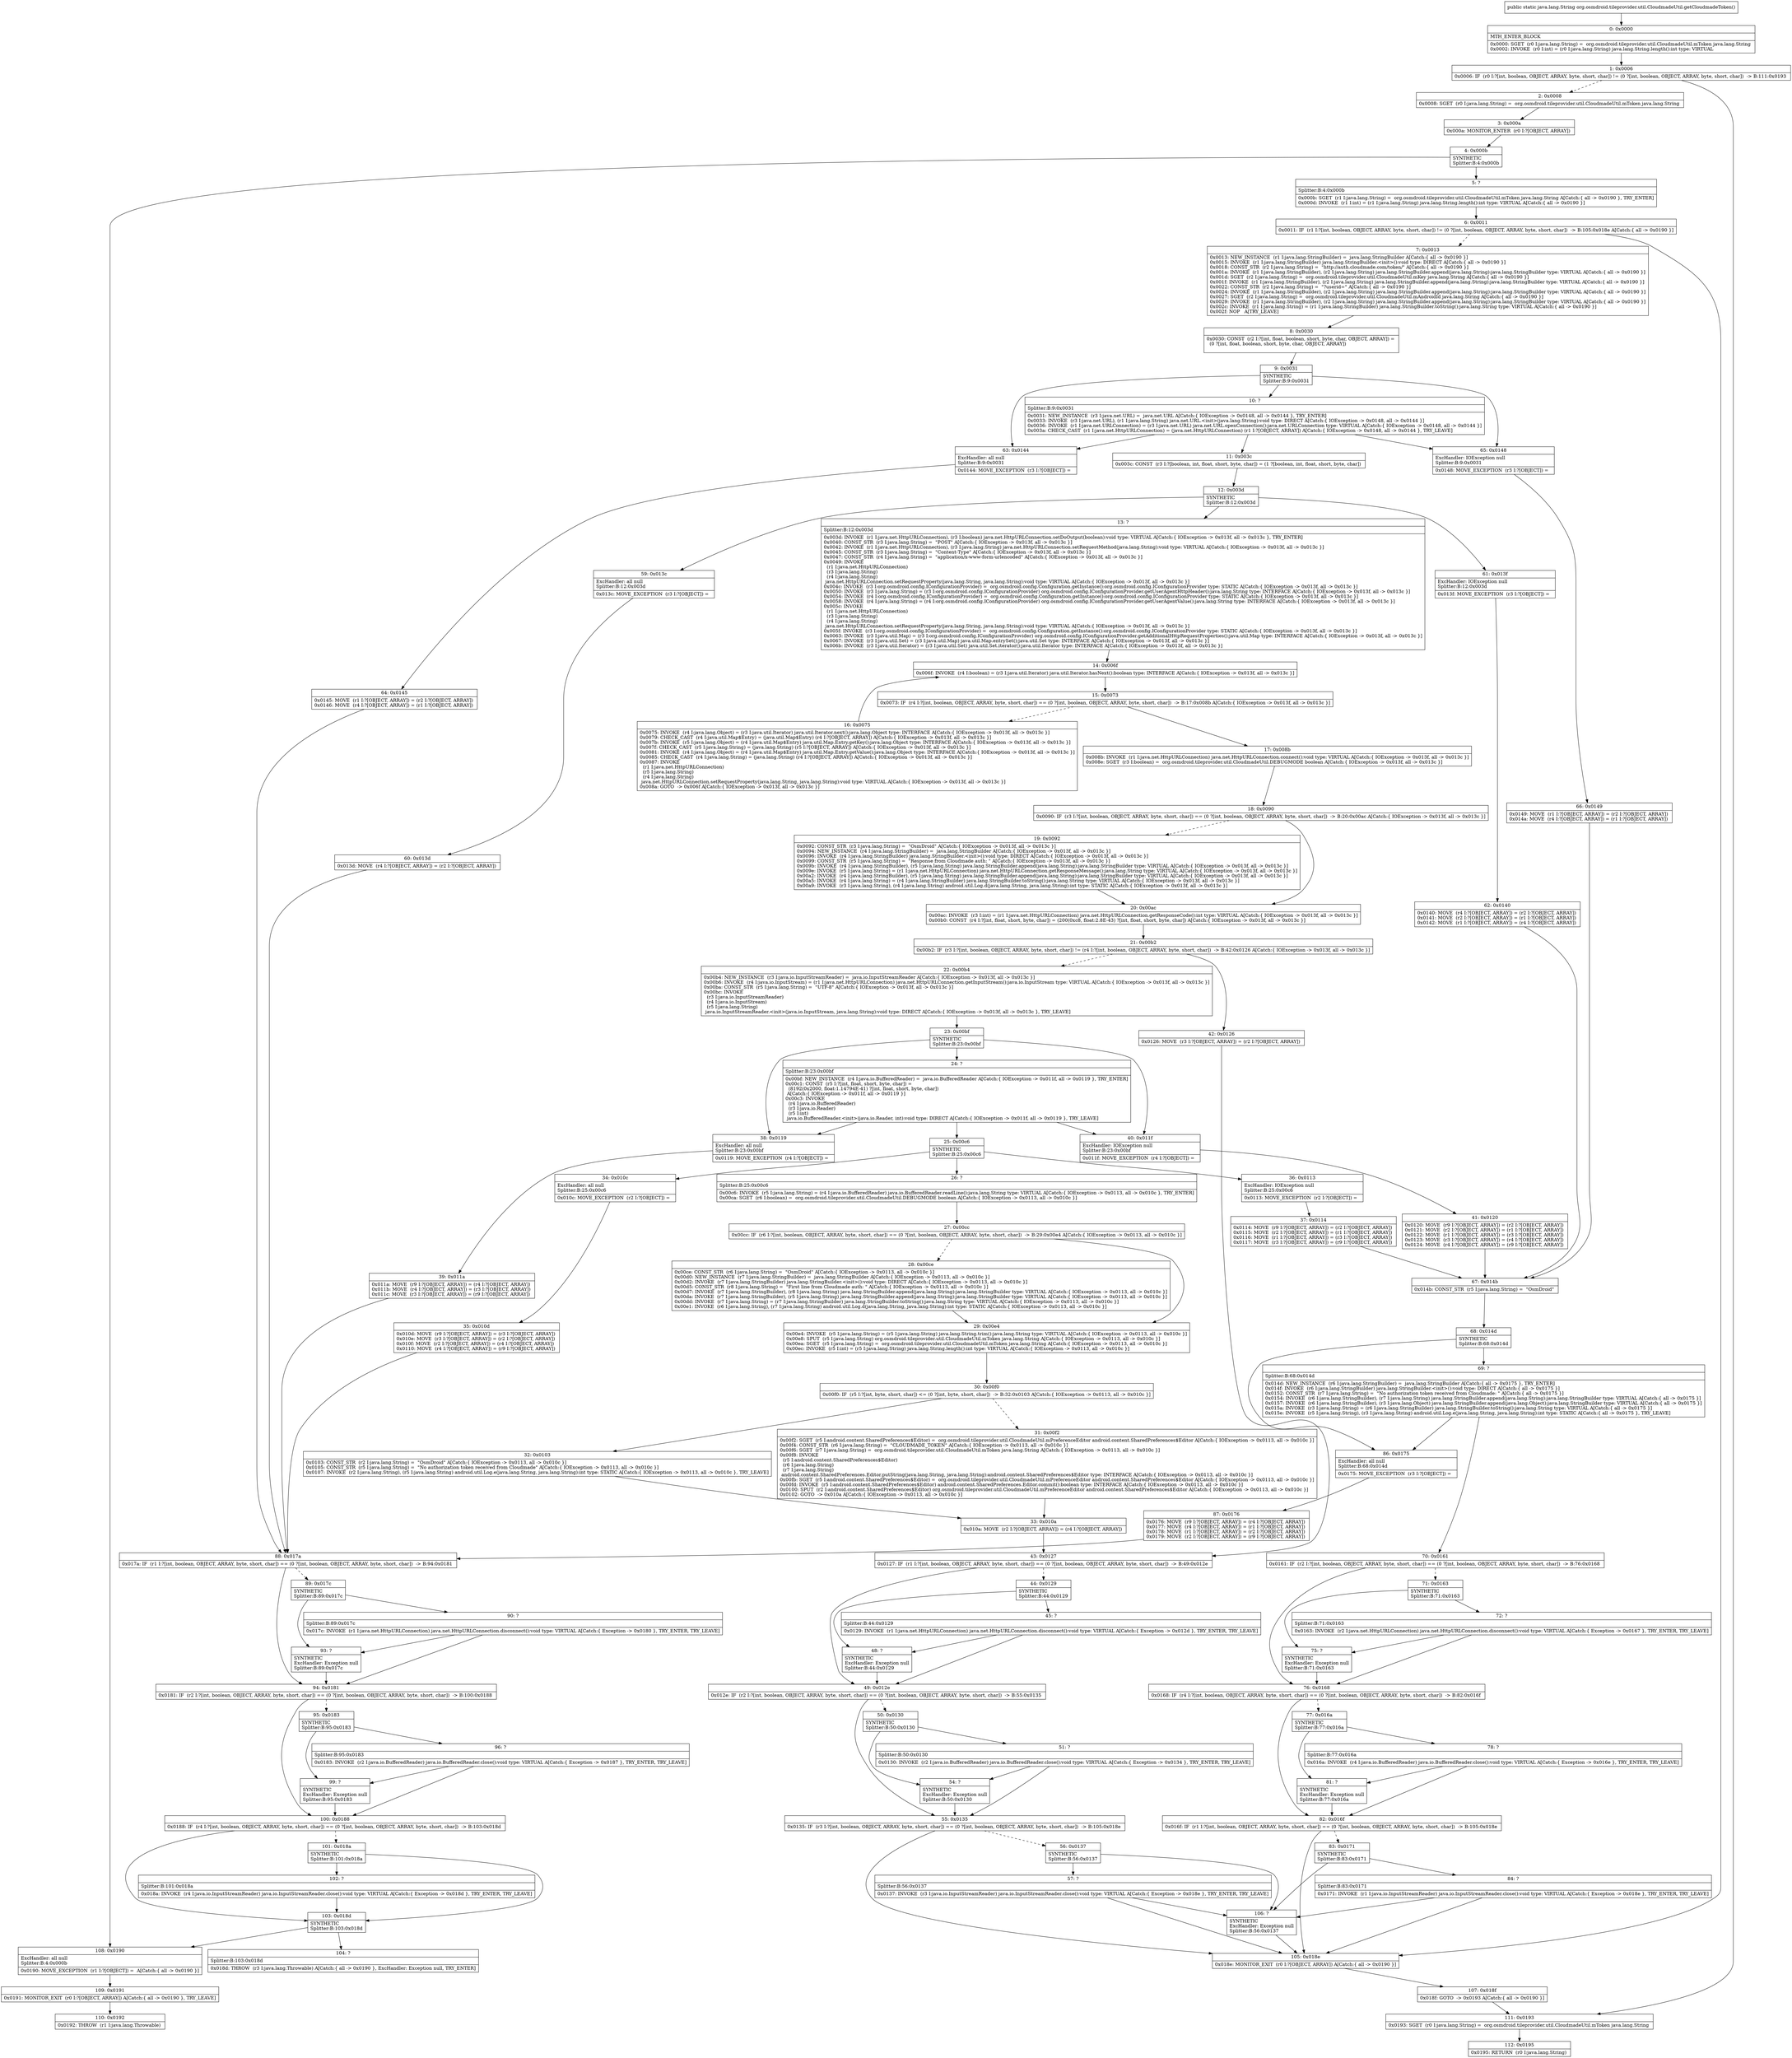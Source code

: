 digraph "CFG fororg.osmdroid.tileprovider.util.CloudmadeUtil.getCloudmadeToken()Ljava\/lang\/String;" {
Node_0 [shape=record,label="{0\:\ 0x0000|MTH_ENTER_BLOCK\l|0x0000: SGET  (r0 I:java.lang.String) =  org.osmdroid.tileprovider.util.CloudmadeUtil.mToken java.lang.String \l0x0002: INVOKE  (r0 I:int) = (r0 I:java.lang.String) java.lang.String.length():int type: VIRTUAL \l}"];
Node_1 [shape=record,label="{1\:\ 0x0006|0x0006: IF  (r0 I:?[int, boolean, OBJECT, ARRAY, byte, short, char]) != (0 ?[int, boolean, OBJECT, ARRAY, byte, short, char])  \-\> B:111:0x0193 \l}"];
Node_2 [shape=record,label="{2\:\ 0x0008|0x0008: SGET  (r0 I:java.lang.String) =  org.osmdroid.tileprovider.util.CloudmadeUtil.mToken java.lang.String \l}"];
Node_3 [shape=record,label="{3\:\ 0x000a|0x000a: MONITOR_ENTER  (r0 I:?[OBJECT, ARRAY]) \l}"];
Node_4 [shape=record,label="{4\:\ 0x000b|SYNTHETIC\lSplitter:B:4:0x000b\l}"];
Node_5 [shape=record,label="{5\:\ ?|Splitter:B:4:0x000b\l|0x000b: SGET  (r1 I:java.lang.String) =  org.osmdroid.tileprovider.util.CloudmadeUtil.mToken java.lang.String A[Catch:\{ all \-\> 0x0190 \}, TRY_ENTER]\l0x000d: INVOKE  (r1 I:int) = (r1 I:java.lang.String) java.lang.String.length():int type: VIRTUAL A[Catch:\{ all \-\> 0x0190 \}]\l}"];
Node_6 [shape=record,label="{6\:\ 0x0011|0x0011: IF  (r1 I:?[int, boolean, OBJECT, ARRAY, byte, short, char]) != (0 ?[int, boolean, OBJECT, ARRAY, byte, short, char])  \-\> B:105:0x018e A[Catch:\{ all \-\> 0x0190 \}]\l}"];
Node_7 [shape=record,label="{7\:\ 0x0013|0x0013: NEW_INSTANCE  (r1 I:java.lang.StringBuilder) =  java.lang.StringBuilder A[Catch:\{ all \-\> 0x0190 \}]\l0x0015: INVOKE  (r1 I:java.lang.StringBuilder) java.lang.StringBuilder.\<init\>():void type: DIRECT A[Catch:\{ all \-\> 0x0190 \}]\l0x0018: CONST_STR  (r2 I:java.lang.String) =  \"http:\/\/auth.cloudmade.com\/token\/\" A[Catch:\{ all \-\> 0x0190 \}]\l0x001a: INVOKE  (r1 I:java.lang.StringBuilder), (r2 I:java.lang.String) java.lang.StringBuilder.append(java.lang.String):java.lang.StringBuilder type: VIRTUAL A[Catch:\{ all \-\> 0x0190 \}]\l0x001d: SGET  (r2 I:java.lang.String) =  org.osmdroid.tileprovider.util.CloudmadeUtil.mKey java.lang.String A[Catch:\{ all \-\> 0x0190 \}]\l0x001f: INVOKE  (r1 I:java.lang.StringBuilder), (r2 I:java.lang.String) java.lang.StringBuilder.append(java.lang.String):java.lang.StringBuilder type: VIRTUAL A[Catch:\{ all \-\> 0x0190 \}]\l0x0022: CONST_STR  (r2 I:java.lang.String) =  \"?userid=\" A[Catch:\{ all \-\> 0x0190 \}]\l0x0024: INVOKE  (r1 I:java.lang.StringBuilder), (r2 I:java.lang.String) java.lang.StringBuilder.append(java.lang.String):java.lang.StringBuilder type: VIRTUAL A[Catch:\{ all \-\> 0x0190 \}]\l0x0027: SGET  (r2 I:java.lang.String) =  org.osmdroid.tileprovider.util.CloudmadeUtil.mAndroidId java.lang.String A[Catch:\{ all \-\> 0x0190 \}]\l0x0029: INVOKE  (r1 I:java.lang.StringBuilder), (r2 I:java.lang.String) java.lang.StringBuilder.append(java.lang.String):java.lang.StringBuilder type: VIRTUAL A[Catch:\{ all \-\> 0x0190 \}]\l0x002c: INVOKE  (r1 I:java.lang.String) = (r1 I:java.lang.StringBuilder) java.lang.StringBuilder.toString():java.lang.String type: VIRTUAL A[Catch:\{ all \-\> 0x0190 \}]\l0x002f: NOP   A[TRY_LEAVE]\l}"];
Node_8 [shape=record,label="{8\:\ 0x0030|0x0030: CONST  (r2 I:?[int, float, boolean, short, byte, char, OBJECT, ARRAY]) = \l  (0 ?[int, float, boolean, short, byte, char, OBJECT, ARRAY])\l \l}"];
Node_9 [shape=record,label="{9\:\ 0x0031|SYNTHETIC\lSplitter:B:9:0x0031\l}"];
Node_10 [shape=record,label="{10\:\ ?|Splitter:B:9:0x0031\l|0x0031: NEW_INSTANCE  (r3 I:java.net.URL) =  java.net.URL A[Catch:\{ IOException \-\> 0x0148, all \-\> 0x0144 \}, TRY_ENTER]\l0x0033: INVOKE  (r3 I:java.net.URL), (r1 I:java.lang.String) java.net.URL.\<init\>(java.lang.String):void type: DIRECT A[Catch:\{ IOException \-\> 0x0148, all \-\> 0x0144 \}]\l0x0036: INVOKE  (r1 I:java.net.URLConnection) = (r3 I:java.net.URL) java.net.URL.openConnection():java.net.URLConnection type: VIRTUAL A[Catch:\{ IOException \-\> 0x0148, all \-\> 0x0144 \}]\l0x003a: CHECK_CAST  (r1 I:java.net.HttpURLConnection) = (java.net.HttpURLConnection) (r1 I:?[OBJECT, ARRAY]) A[Catch:\{ IOException \-\> 0x0148, all \-\> 0x0144 \}, TRY_LEAVE]\l}"];
Node_11 [shape=record,label="{11\:\ 0x003c|0x003c: CONST  (r3 I:?[boolean, int, float, short, byte, char]) = (1 ?[boolean, int, float, short, byte, char]) \l}"];
Node_12 [shape=record,label="{12\:\ 0x003d|SYNTHETIC\lSplitter:B:12:0x003d\l}"];
Node_13 [shape=record,label="{13\:\ ?|Splitter:B:12:0x003d\l|0x003d: INVOKE  (r1 I:java.net.HttpURLConnection), (r3 I:boolean) java.net.HttpURLConnection.setDoOutput(boolean):void type: VIRTUAL A[Catch:\{ IOException \-\> 0x013f, all \-\> 0x013c \}, TRY_ENTER]\l0x0040: CONST_STR  (r3 I:java.lang.String) =  \"POST\" A[Catch:\{ IOException \-\> 0x013f, all \-\> 0x013c \}]\l0x0042: INVOKE  (r1 I:java.net.HttpURLConnection), (r3 I:java.lang.String) java.net.HttpURLConnection.setRequestMethod(java.lang.String):void type: VIRTUAL A[Catch:\{ IOException \-\> 0x013f, all \-\> 0x013c \}]\l0x0045: CONST_STR  (r3 I:java.lang.String) =  \"Content\-Type\" A[Catch:\{ IOException \-\> 0x013f, all \-\> 0x013c \}]\l0x0047: CONST_STR  (r4 I:java.lang.String) =  \"application\/x\-www\-form\-urlencoded\" A[Catch:\{ IOException \-\> 0x013f, all \-\> 0x013c \}]\l0x0049: INVOKE  \l  (r1 I:java.net.HttpURLConnection)\l  (r3 I:java.lang.String)\l  (r4 I:java.lang.String)\l java.net.HttpURLConnection.setRequestProperty(java.lang.String, java.lang.String):void type: VIRTUAL A[Catch:\{ IOException \-\> 0x013f, all \-\> 0x013c \}]\l0x004c: INVOKE  (r3 I:org.osmdroid.config.IConfigurationProvider) =  org.osmdroid.config.Configuration.getInstance():org.osmdroid.config.IConfigurationProvider type: STATIC A[Catch:\{ IOException \-\> 0x013f, all \-\> 0x013c \}]\l0x0050: INVOKE  (r3 I:java.lang.String) = (r3 I:org.osmdroid.config.IConfigurationProvider) org.osmdroid.config.IConfigurationProvider.getUserAgentHttpHeader():java.lang.String type: INTERFACE A[Catch:\{ IOException \-\> 0x013f, all \-\> 0x013c \}]\l0x0054: INVOKE  (r4 I:org.osmdroid.config.IConfigurationProvider) =  org.osmdroid.config.Configuration.getInstance():org.osmdroid.config.IConfigurationProvider type: STATIC A[Catch:\{ IOException \-\> 0x013f, all \-\> 0x013c \}]\l0x0058: INVOKE  (r4 I:java.lang.String) = (r4 I:org.osmdroid.config.IConfigurationProvider) org.osmdroid.config.IConfigurationProvider.getUserAgentValue():java.lang.String type: INTERFACE A[Catch:\{ IOException \-\> 0x013f, all \-\> 0x013c \}]\l0x005c: INVOKE  \l  (r1 I:java.net.HttpURLConnection)\l  (r3 I:java.lang.String)\l  (r4 I:java.lang.String)\l java.net.HttpURLConnection.setRequestProperty(java.lang.String, java.lang.String):void type: VIRTUAL A[Catch:\{ IOException \-\> 0x013f, all \-\> 0x013c \}]\l0x005f: INVOKE  (r3 I:org.osmdroid.config.IConfigurationProvider) =  org.osmdroid.config.Configuration.getInstance():org.osmdroid.config.IConfigurationProvider type: STATIC A[Catch:\{ IOException \-\> 0x013f, all \-\> 0x013c \}]\l0x0063: INVOKE  (r3 I:java.util.Map) = (r3 I:org.osmdroid.config.IConfigurationProvider) org.osmdroid.config.IConfigurationProvider.getAdditionalHttpRequestProperties():java.util.Map type: INTERFACE A[Catch:\{ IOException \-\> 0x013f, all \-\> 0x013c \}]\l0x0067: INVOKE  (r3 I:java.util.Set) = (r3 I:java.util.Map) java.util.Map.entrySet():java.util.Set type: INTERFACE A[Catch:\{ IOException \-\> 0x013f, all \-\> 0x013c \}]\l0x006b: INVOKE  (r3 I:java.util.Iterator) = (r3 I:java.util.Set) java.util.Set.iterator():java.util.Iterator type: INTERFACE A[Catch:\{ IOException \-\> 0x013f, all \-\> 0x013c \}]\l}"];
Node_14 [shape=record,label="{14\:\ 0x006f|0x006f: INVOKE  (r4 I:boolean) = (r3 I:java.util.Iterator) java.util.Iterator.hasNext():boolean type: INTERFACE A[Catch:\{ IOException \-\> 0x013f, all \-\> 0x013c \}]\l}"];
Node_15 [shape=record,label="{15\:\ 0x0073|0x0073: IF  (r4 I:?[int, boolean, OBJECT, ARRAY, byte, short, char]) == (0 ?[int, boolean, OBJECT, ARRAY, byte, short, char])  \-\> B:17:0x008b A[Catch:\{ IOException \-\> 0x013f, all \-\> 0x013c \}]\l}"];
Node_16 [shape=record,label="{16\:\ 0x0075|0x0075: INVOKE  (r4 I:java.lang.Object) = (r3 I:java.util.Iterator) java.util.Iterator.next():java.lang.Object type: INTERFACE A[Catch:\{ IOException \-\> 0x013f, all \-\> 0x013c \}]\l0x0079: CHECK_CAST  (r4 I:java.util.Map$Entry) = (java.util.Map$Entry) (r4 I:?[OBJECT, ARRAY]) A[Catch:\{ IOException \-\> 0x013f, all \-\> 0x013c \}]\l0x007b: INVOKE  (r5 I:java.lang.Object) = (r4 I:java.util.Map$Entry) java.util.Map.Entry.getKey():java.lang.Object type: INTERFACE A[Catch:\{ IOException \-\> 0x013f, all \-\> 0x013c \}]\l0x007f: CHECK_CAST  (r5 I:java.lang.String) = (java.lang.String) (r5 I:?[OBJECT, ARRAY]) A[Catch:\{ IOException \-\> 0x013f, all \-\> 0x013c \}]\l0x0081: INVOKE  (r4 I:java.lang.Object) = (r4 I:java.util.Map$Entry) java.util.Map.Entry.getValue():java.lang.Object type: INTERFACE A[Catch:\{ IOException \-\> 0x013f, all \-\> 0x013c \}]\l0x0085: CHECK_CAST  (r4 I:java.lang.String) = (java.lang.String) (r4 I:?[OBJECT, ARRAY]) A[Catch:\{ IOException \-\> 0x013f, all \-\> 0x013c \}]\l0x0087: INVOKE  \l  (r1 I:java.net.HttpURLConnection)\l  (r5 I:java.lang.String)\l  (r4 I:java.lang.String)\l java.net.HttpURLConnection.setRequestProperty(java.lang.String, java.lang.String):void type: VIRTUAL A[Catch:\{ IOException \-\> 0x013f, all \-\> 0x013c \}]\l0x008a: GOTO  \-\> 0x006f A[Catch:\{ IOException \-\> 0x013f, all \-\> 0x013c \}]\l}"];
Node_17 [shape=record,label="{17\:\ 0x008b|0x008b: INVOKE  (r1 I:java.net.HttpURLConnection) java.net.HttpURLConnection.connect():void type: VIRTUAL A[Catch:\{ IOException \-\> 0x013f, all \-\> 0x013c \}]\l0x008e: SGET  (r3 I:boolean) =  org.osmdroid.tileprovider.util.CloudmadeUtil.DEBUGMODE boolean A[Catch:\{ IOException \-\> 0x013f, all \-\> 0x013c \}]\l}"];
Node_18 [shape=record,label="{18\:\ 0x0090|0x0090: IF  (r3 I:?[int, boolean, OBJECT, ARRAY, byte, short, char]) == (0 ?[int, boolean, OBJECT, ARRAY, byte, short, char])  \-\> B:20:0x00ac A[Catch:\{ IOException \-\> 0x013f, all \-\> 0x013c \}]\l}"];
Node_19 [shape=record,label="{19\:\ 0x0092|0x0092: CONST_STR  (r3 I:java.lang.String) =  \"OsmDroid\" A[Catch:\{ IOException \-\> 0x013f, all \-\> 0x013c \}]\l0x0094: NEW_INSTANCE  (r4 I:java.lang.StringBuilder) =  java.lang.StringBuilder A[Catch:\{ IOException \-\> 0x013f, all \-\> 0x013c \}]\l0x0096: INVOKE  (r4 I:java.lang.StringBuilder) java.lang.StringBuilder.\<init\>():void type: DIRECT A[Catch:\{ IOException \-\> 0x013f, all \-\> 0x013c \}]\l0x0099: CONST_STR  (r5 I:java.lang.String) =  \"Response from Cloudmade auth: \" A[Catch:\{ IOException \-\> 0x013f, all \-\> 0x013c \}]\l0x009b: INVOKE  (r4 I:java.lang.StringBuilder), (r5 I:java.lang.String) java.lang.StringBuilder.append(java.lang.String):java.lang.StringBuilder type: VIRTUAL A[Catch:\{ IOException \-\> 0x013f, all \-\> 0x013c \}]\l0x009e: INVOKE  (r5 I:java.lang.String) = (r1 I:java.net.HttpURLConnection) java.net.HttpURLConnection.getResponseMessage():java.lang.String type: VIRTUAL A[Catch:\{ IOException \-\> 0x013f, all \-\> 0x013c \}]\l0x00a2: INVOKE  (r4 I:java.lang.StringBuilder), (r5 I:java.lang.String) java.lang.StringBuilder.append(java.lang.String):java.lang.StringBuilder type: VIRTUAL A[Catch:\{ IOException \-\> 0x013f, all \-\> 0x013c \}]\l0x00a5: INVOKE  (r4 I:java.lang.String) = (r4 I:java.lang.StringBuilder) java.lang.StringBuilder.toString():java.lang.String type: VIRTUAL A[Catch:\{ IOException \-\> 0x013f, all \-\> 0x013c \}]\l0x00a9: INVOKE  (r3 I:java.lang.String), (r4 I:java.lang.String) android.util.Log.d(java.lang.String, java.lang.String):int type: STATIC A[Catch:\{ IOException \-\> 0x013f, all \-\> 0x013c \}]\l}"];
Node_20 [shape=record,label="{20\:\ 0x00ac|0x00ac: INVOKE  (r3 I:int) = (r1 I:java.net.HttpURLConnection) java.net.HttpURLConnection.getResponseCode():int type: VIRTUAL A[Catch:\{ IOException \-\> 0x013f, all \-\> 0x013c \}]\l0x00b0: CONST  (r4 I:?[int, float, short, byte, char]) = (200(0xc8, float:2.8E\-43) ?[int, float, short, byte, char]) A[Catch:\{ IOException \-\> 0x013f, all \-\> 0x013c \}]\l}"];
Node_21 [shape=record,label="{21\:\ 0x00b2|0x00b2: IF  (r3 I:?[int, boolean, OBJECT, ARRAY, byte, short, char]) != (r4 I:?[int, boolean, OBJECT, ARRAY, byte, short, char])  \-\> B:42:0x0126 A[Catch:\{ IOException \-\> 0x013f, all \-\> 0x013c \}]\l}"];
Node_22 [shape=record,label="{22\:\ 0x00b4|0x00b4: NEW_INSTANCE  (r3 I:java.io.InputStreamReader) =  java.io.InputStreamReader A[Catch:\{ IOException \-\> 0x013f, all \-\> 0x013c \}]\l0x00b6: INVOKE  (r4 I:java.io.InputStream) = (r1 I:java.net.HttpURLConnection) java.net.HttpURLConnection.getInputStream():java.io.InputStream type: VIRTUAL A[Catch:\{ IOException \-\> 0x013f, all \-\> 0x013c \}]\l0x00ba: CONST_STR  (r5 I:java.lang.String) =  \"UTF\-8\" A[Catch:\{ IOException \-\> 0x013f, all \-\> 0x013c \}]\l0x00bc: INVOKE  \l  (r3 I:java.io.InputStreamReader)\l  (r4 I:java.io.InputStream)\l  (r5 I:java.lang.String)\l java.io.InputStreamReader.\<init\>(java.io.InputStream, java.lang.String):void type: DIRECT A[Catch:\{ IOException \-\> 0x013f, all \-\> 0x013c \}, TRY_LEAVE]\l}"];
Node_23 [shape=record,label="{23\:\ 0x00bf|SYNTHETIC\lSplitter:B:23:0x00bf\l}"];
Node_24 [shape=record,label="{24\:\ ?|Splitter:B:23:0x00bf\l|0x00bf: NEW_INSTANCE  (r4 I:java.io.BufferedReader) =  java.io.BufferedReader A[Catch:\{ IOException \-\> 0x011f, all \-\> 0x0119 \}, TRY_ENTER]\l0x00c1: CONST  (r5 I:?[int, float, short, byte, char]) = \l  (8192(0x2000, float:1.14794E\-41) ?[int, float, short, byte, char])\l A[Catch:\{ IOException \-\> 0x011f, all \-\> 0x0119 \}]\l0x00c3: INVOKE  \l  (r4 I:java.io.BufferedReader)\l  (r3 I:java.io.Reader)\l  (r5 I:int)\l java.io.BufferedReader.\<init\>(java.io.Reader, int):void type: DIRECT A[Catch:\{ IOException \-\> 0x011f, all \-\> 0x0119 \}, TRY_LEAVE]\l}"];
Node_25 [shape=record,label="{25\:\ 0x00c6|SYNTHETIC\lSplitter:B:25:0x00c6\l}"];
Node_26 [shape=record,label="{26\:\ ?|Splitter:B:25:0x00c6\l|0x00c6: INVOKE  (r5 I:java.lang.String) = (r4 I:java.io.BufferedReader) java.io.BufferedReader.readLine():java.lang.String type: VIRTUAL A[Catch:\{ IOException \-\> 0x0113, all \-\> 0x010c \}, TRY_ENTER]\l0x00ca: SGET  (r6 I:boolean) =  org.osmdroid.tileprovider.util.CloudmadeUtil.DEBUGMODE boolean A[Catch:\{ IOException \-\> 0x0113, all \-\> 0x010c \}]\l}"];
Node_27 [shape=record,label="{27\:\ 0x00cc|0x00cc: IF  (r6 I:?[int, boolean, OBJECT, ARRAY, byte, short, char]) == (0 ?[int, boolean, OBJECT, ARRAY, byte, short, char])  \-\> B:29:0x00e4 A[Catch:\{ IOException \-\> 0x0113, all \-\> 0x010c \}]\l}"];
Node_28 [shape=record,label="{28\:\ 0x00ce|0x00ce: CONST_STR  (r6 I:java.lang.String) =  \"OsmDroid\" A[Catch:\{ IOException \-\> 0x0113, all \-\> 0x010c \}]\l0x00d0: NEW_INSTANCE  (r7 I:java.lang.StringBuilder) =  java.lang.StringBuilder A[Catch:\{ IOException \-\> 0x0113, all \-\> 0x010c \}]\l0x00d2: INVOKE  (r7 I:java.lang.StringBuilder) java.lang.StringBuilder.\<init\>():void type: DIRECT A[Catch:\{ IOException \-\> 0x0113, all \-\> 0x010c \}]\l0x00d5: CONST_STR  (r8 I:java.lang.String) =  \"First line from Cloudmade auth: \" A[Catch:\{ IOException \-\> 0x0113, all \-\> 0x010c \}]\l0x00d7: INVOKE  (r7 I:java.lang.StringBuilder), (r8 I:java.lang.String) java.lang.StringBuilder.append(java.lang.String):java.lang.StringBuilder type: VIRTUAL A[Catch:\{ IOException \-\> 0x0113, all \-\> 0x010c \}]\l0x00da: INVOKE  (r7 I:java.lang.StringBuilder), (r5 I:java.lang.String) java.lang.StringBuilder.append(java.lang.String):java.lang.StringBuilder type: VIRTUAL A[Catch:\{ IOException \-\> 0x0113, all \-\> 0x010c \}]\l0x00dd: INVOKE  (r7 I:java.lang.String) = (r7 I:java.lang.StringBuilder) java.lang.StringBuilder.toString():java.lang.String type: VIRTUAL A[Catch:\{ IOException \-\> 0x0113, all \-\> 0x010c \}]\l0x00e1: INVOKE  (r6 I:java.lang.String), (r7 I:java.lang.String) android.util.Log.d(java.lang.String, java.lang.String):int type: STATIC A[Catch:\{ IOException \-\> 0x0113, all \-\> 0x010c \}]\l}"];
Node_29 [shape=record,label="{29\:\ 0x00e4|0x00e4: INVOKE  (r5 I:java.lang.String) = (r5 I:java.lang.String) java.lang.String.trim():java.lang.String type: VIRTUAL A[Catch:\{ IOException \-\> 0x0113, all \-\> 0x010c \}]\l0x00e8: SPUT  (r5 I:java.lang.String) org.osmdroid.tileprovider.util.CloudmadeUtil.mToken java.lang.String A[Catch:\{ IOException \-\> 0x0113, all \-\> 0x010c \}]\l0x00ea: SGET  (r5 I:java.lang.String) =  org.osmdroid.tileprovider.util.CloudmadeUtil.mToken java.lang.String A[Catch:\{ IOException \-\> 0x0113, all \-\> 0x010c \}]\l0x00ec: INVOKE  (r5 I:int) = (r5 I:java.lang.String) java.lang.String.length():int type: VIRTUAL A[Catch:\{ IOException \-\> 0x0113, all \-\> 0x010c \}]\l}"];
Node_30 [shape=record,label="{30\:\ 0x00f0|0x00f0: IF  (r5 I:?[int, byte, short, char]) \<= (0 ?[int, byte, short, char])  \-\> B:32:0x0103 A[Catch:\{ IOException \-\> 0x0113, all \-\> 0x010c \}]\l}"];
Node_31 [shape=record,label="{31\:\ 0x00f2|0x00f2: SGET  (r5 I:android.content.SharedPreferences$Editor) =  org.osmdroid.tileprovider.util.CloudmadeUtil.mPreferenceEditor android.content.SharedPreferences$Editor A[Catch:\{ IOException \-\> 0x0113, all \-\> 0x010c \}]\l0x00f4: CONST_STR  (r6 I:java.lang.String) =  \"CLOUDMADE_TOKEN\" A[Catch:\{ IOException \-\> 0x0113, all \-\> 0x010c \}]\l0x00f6: SGET  (r7 I:java.lang.String) =  org.osmdroid.tileprovider.util.CloudmadeUtil.mToken java.lang.String A[Catch:\{ IOException \-\> 0x0113, all \-\> 0x010c \}]\l0x00f8: INVOKE  \l  (r5 I:android.content.SharedPreferences$Editor)\l  (r6 I:java.lang.String)\l  (r7 I:java.lang.String)\l android.content.SharedPreferences.Editor.putString(java.lang.String, java.lang.String):android.content.SharedPreferences$Editor type: INTERFACE A[Catch:\{ IOException \-\> 0x0113, all \-\> 0x010c \}]\l0x00fb: SGET  (r5 I:android.content.SharedPreferences$Editor) =  org.osmdroid.tileprovider.util.CloudmadeUtil.mPreferenceEditor android.content.SharedPreferences$Editor A[Catch:\{ IOException \-\> 0x0113, all \-\> 0x010c \}]\l0x00fd: INVOKE  (r5 I:android.content.SharedPreferences$Editor) android.content.SharedPreferences.Editor.commit():boolean type: INTERFACE A[Catch:\{ IOException \-\> 0x0113, all \-\> 0x010c \}]\l0x0100: SPUT  (r2 I:android.content.SharedPreferences$Editor) org.osmdroid.tileprovider.util.CloudmadeUtil.mPreferenceEditor android.content.SharedPreferences$Editor A[Catch:\{ IOException \-\> 0x0113, all \-\> 0x010c \}]\l0x0102: GOTO  \-\> 0x010a A[Catch:\{ IOException \-\> 0x0113, all \-\> 0x010c \}]\l}"];
Node_32 [shape=record,label="{32\:\ 0x0103|0x0103: CONST_STR  (r2 I:java.lang.String) =  \"OsmDroid\" A[Catch:\{ IOException \-\> 0x0113, all \-\> 0x010c \}]\l0x0105: CONST_STR  (r5 I:java.lang.String) =  \"No authorization token received from Cloudmade\" A[Catch:\{ IOException \-\> 0x0113, all \-\> 0x010c \}]\l0x0107: INVOKE  (r2 I:java.lang.String), (r5 I:java.lang.String) android.util.Log.e(java.lang.String, java.lang.String):int type: STATIC A[Catch:\{ IOException \-\> 0x0113, all \-\> 0x010c \}, TRY_LEAVE]\l}"];
Node_33 [shape=record,label="{33\:\ 0x010a|0x010a: MOVE  (r2 I:?[OBJECT, ARRAY]) = (r4 I:?[OBJECT, ARRAY]) \l}"];
Node_34 [shape=record,label="{34\:\ 0x010c|ExcHandler: all null\lSplitter:B:25:0x00c6\l|0x010c: MOVE_EXCEPTION  (r2 I:?[OBJECT]) =  \l}"];
Node_35 [shape=record,label="{35\:\ 0x010d|0x010d: MOVE  (r9 I:?[OBJECT, ARRAY]) = (r3 I:?[OBJECT, ARRAY]) \l0x010e: MOVE  (r3 I:?[OBJECT, ARRAY]) = (r2 I:?[OBJECT, ARRAY]) \l0x010f: MOVE  (r2 I:?[OBJECT, ARRAY]) = (r4 I:?[OBJECT, ARRAY]) \l0x0110: MOVE  (r4 I:?[OBJECT, ARRAY]) = (r9 I:?[OBJECT, ARRAY]) \l}"];
Node_36 [shape=record,label="{36\:\ 0x0113|ExcHandler: IOException null\lSplitter:B:25:0x00c6\l|0x0113: MOVE_EXCEPTION  (r2 I:?[OBJECT]) =  \l}"];
Node_37 [shape=record,label="{37\:\ 0x0114|0x0114: MOVE  (r9 I:?[OBJECT, ARRAY]) = (r2 I:?[OBJECT, ARRAY]) \l0x0115: MOVE  (r2 I:?[OBJECT, ARRAY]) = (r1 I:?[OBJECT, ARRAY]) \l0x0116: MOVE  (r1 I:?[OBJECT, ARRAY]) = (r3 I:?[OBJECT, ARRAY]) \l0x0117: MOVE  (r3 I:?[OBJECT, ARRAY]) = (r9 I:?[OBJECT, ARRAY]) \l}"];
Node_38 [shape=record,label="{38\:\ 0x0119|ExcHandler: all null\lSplitter:B:23:0x00bf\l|0x0119: MOVE_EXCEPTION  (r4 I:?[OBJECT]) =  \l}"];
Node_39 [shape=record,label="{39\:\ 0x011a|0x011a: MOVE  (r9 I:?[OBJECT, ARRAY]) = (r4 I:?[OBJECT, ARRAY]) \l0x011b: MOVE  (r4 I:?[OBJECT, ARRAY]) = (r3 I:?[OBJECT, ARRAY]) \l0x011c: MOVE  (r3 I:?[OBJECT, ARRAY]) = (r9 I:?[OBJECT, ARRAY]) \l}"];
Node_40 [shape=record,label="{40\:\ 0x011f|ExcHandler: IOException null\lSplitter:B:23:0x00bf\l|0x011f: MOVE_EXCEPTION  (r4 I:?[OBJECT]) =  \l}"];
Node_41 [shape=record,label="{41\:\ 0x0120|0x0120: MOVE  (r9 I:?[OBJECT, ARRAY]) = (r2 I:?[OBJECT, ARRAY]) \l0x0121: MOVE  (r2 I:?[OBJECT, ARRAY]) = (r1 I:?[OBJECT, ARRAY]) \l0x0122: MOVE  (r1 I:?[OBJECT, ARRAY]) = (r3 I:?[OBJECT, ARRAY]) \l0x0123: MOVE  (r3 I:?[OBJECT, ARRAY]) = (r4 I:?[OBJECT, ARRAY]) \l0x0124: MOVE  (r4 I:?[OBJECT, ARRAY]) = (r9 I:?[OBJECT, ARRAY]) \l}"];
Node_42 [shape=record,label="{42\:\ 0x0126|0x0126: MOVE  (r3 I:?[OBJECT, ARRAY]) = (r2 I:?[OBJECT, ARRAY]) \l}"];
Node_43 [shape=record,label="{43\:\ 0x0127|0x0127: IF  (r1 I:?[int, boolean, OBJECT, ARRAY, byte, short, char]) == (0 ?[int, boolean, OBJECT, ARRAY, byte, short, char])  \-\> B:49:0x012e \l}"];
Node_44 [shape=record,label="{44\:\ 0x0129|SYNTHETIC\lSplitter:B:44:0x0129\l}"];
Node_45 [shape=record,label="{45\:\ ?|Splitter:B:44:0x0129\l|0x0129: INVOKE  (r1 I:java.net.HttpURLConnection) java.net.HttpURLConnection.disconnect():void type: VIRTUAL A[Catch:\{ Exception \-\> 0x012d \}, TRY_ENTER, TRY_LEAVE]\l}"];
Node_48 [shape=record,label="{48\:\ ?|SYNTHETIC\lExcHandler: Exception null\lSplitter:B:44:0x0129\l}"];
Node_49 [shape=record,label="{49\:\ 0x012e|0x012e: IF  (r2 I:?[int, boolean, OBJECT, ARRAY, byte, short, char]) == (0 ?[int, boolean, OBJECT, ARRAY, byte, short, char])  \-\> B:55:0x0135 \l}"];
Node_50 [shape=record,label="{50\:\ 0x0130|SYNTHETIC\lSplitter:B:50:0x0130\l}"];
Node_51 [shape=record,label="{51\:\ ?|Splitter:B:50:0x0130\l|0x0130: INVOKE  (r2 I:java.io.BufferedReader) java.io.BufferedReader.close():void type: VIRTUAL A[Catch:\{ Exception \-\> 0x0134 \}, TRY_ENTER, TRY_LEAVE]\l}"];
Node_54 [shape=record,label="{54\:\ ?|SYNTHETIC\lExcHandler: Exception null\lSplitter:B:50:0x0130\l}"];
Node_55 [shape=record,label="{55\:\ 0x0135|0x0135: IF  (r3 I:?[int, boolean, OBJECT, ARRAY, byte, short, char]) == (0 ?[int, boolean, OBJECT, ARRAY, byte, short, char])  \-\> B:105:0x018e \l}"];
Node_56 [shape=record,label="{56\:\ 0x0137|SYNTHETIC\lSplitter:B:56:0x0137\l}"];
Node_57 [shape=record,label="{57\:\ ?|Splitter:B:56:0x0137\l|0x0137: INVOKE  (r3 I:java.io.InputStreamReader) java.io.InputStreamReader.close():void type: VIRTUAL A[Catch:\{ Exception \-\> 0x018e \}, TRY_ENTER, TRY_LEAVE]\l}"];
Node_59 [shape=record,label="{59\:\ 0x013c|ExcHandler: all null\lSplitter:B:12:0x003d\l|0x013c: MOVE_EXCEPTION  (r3 I:?[OBJECT]) =  \l}"];
Node_60 [shape=record,label="{60\:\ 0x013d|0x013d: MOVE  (r4 I:?[OBJECT, ARRAY]) = (r2 I:?[OBJECT, ARRAY]) \l}"];
Node_61 [shape=record,label="{61\:\ 0x013f|ExcHandler: IOException null\lSplitter:B:12:0x003d\l|0x013f: MOVE_EXCEPTION  (r3 I:?[OBJECT]) =  \l}"];
Node_62 [shape=record,label="{62\:\ 0x0140|0x0140: MOVE  (r4 I:?[OBJECT, ARRAY]) = (r2 I:?[OBJECT, ARRAY]) \l0x0141: MOVE  (r2 I:?[OBJECT, ARRAY]) = (r1 I:?[OBJECT, ARRAY]) \l0x0142: MOVE  (r1 I:?[OBJECT, ARRAY]) = (r4 I:?[OBJECT, ARRAY]) \l}"];
Node_63 [shape=record,label="{63\:\ 0x0144|ExcHandler: all null\lSplitter:B:9:0x0031\l|0x0144: MOVE_EXCEPTION  (r3 I:?[OBJECT]) =  \l}"];
Node_64 [shape=record,label="{64\:\ 0x0145|0x0145: MOVE  (r1 I:?[OBJECT, ARRAY]) = (r2 I:?[OBJECT, ARRAY]) \l0x0146: MOVE  (r4 I:?[OBJECT, ARRAY]) = (r1 I:?[OBJECT, ARRAY]) \l}"];
Node_65 [shape=record,label="{65\:\ 0x0148|ExcHandler: IOException null\lSplitter:B:9:0x0031\l|0x0148: MOVE_EXCEPTION  (r3 I:?[OBJECT]) =  \l}"];
Node_66 [shape=record,label="{66\:\ 0x0149|0x0149: MOVE  (r1 I:?[OBJECT, ARRAY]) = (r2 I:?[OBJECT, ARRAY]) \l0x014a: MOVE  (r4 I:?[OBJECT, ARRAY]) = (r1 I:?[OBJECT, ARRAY]) \l}"];
Node_67 [shape=record,label="{67\:\ 0x014b|0x014b: CONST_STR  (r5 I:java.lang.String) =  \"OsmDroid\" \l}"];
Node_68 [shape=record,label="{68\:\ 0x014d|SYNTHETIC\lSplitter:B:68:0x014d\l}"];
Node_69 [shape=record,label="{69\:\ ?|Splitter:B:68:0x014d\l|0x014d: NEW_INSTANCE  (r6 I:java.lang.StringBuilder) =  java.lang.StringBuilder A[Catch:\{ all \-\> 0x0175 \}, TRY_ENTER]\l0x014f: INVOKE  (r6 I:java.lang.StringBuilder) java.lang.StringBuilder.\<init\>():void type: DIRECT A[Catch:\{ all \-\> 0x0175 \}]\l0x0152: CONST_STR  (r7 I:java.lang.String) =  \"No authorization token received from Cloudmade: \" A[Catch:\{ all \-\> 0x0175 \}]\l0x0154: INVOKE  (r6 I:java.lang.StringBuilder), (r7 I:java.lang.String) java.lang.StringBuilder.append(java.lang.String):java.lang.StringBuilder type: VIRTUAL A[Catch:\{ all \-\> 0x0175 \}]\l0x0157: INVOKE  (r6 I:java.lang.StringBuilder), (r3 I:java.lang.Object) java.lang.StringBuilder.append(java.lang.Object):java.lang.StringBuilder type: VIRTUAL A[Catch:\{ all \-\> 0x0175 \}]\l0x015a: INVOKE  (r3 I:java.lang.String) = (r6 I:java.lang.StringBuilder) java.lang.StringBuilder.toString():java.lang.String type: VIRTUAL A[Catch:\{ all \-\> 0x0175 \}]\l0x015e: INVOKE  (r5 I:java.lang.String), (r3 I:java.lang.String) android.util.Log.e(java.lang.String, java.lang.String):int type: STATIC A[Catch:\{ all \-\> 0x0175 \}, TRY_LEAVE]\l}"];
Node_70 [shape=record,label="{70\:\ 0x0161|0x0161: IF  (r2 I:?[int, boolean, OBJECT, ARRAY, byte, short, char]) == (0 ?[int, boolean, OBJECT, ARRAY, byte, short, char])  \-\> B:76:0x0168 \l}"];
Node_71 [shape=record,label="{71\:\ 0x0163|SYNTHETIC\lSplitter:B:71:0x0163\l}"];
Node_72 [shape=record,label="{72\:\ ?|Splitter:B:71:0x0163\l|0x0163: INVOKE  (r2 I:java.net.HttpURLConnection) java.net.HttpURLConnection.disconnect():void type: VIRTUAL A[Catch:\{ Exception \-\> 0x0167 \}, TRY_ENTER, TRY_LEAVE]\l}"];
Node_75 [shape=record,label="{75\:\ ?|SYNTHETIC\lExcHandler: Exception null\lSplitter:B:71:0x0163\l}"];
Node_76 [shape=record,label="{76\:\ 0x0168|0x0168: IF  (r4 I:?[int, boolean, OBJECT, ARRAY, byte, short, char]) == (0 ?[int, boolean, OBJECT, ARRAY, byte, short, char])  \-\> B:82:0x016f \l}"];
Node_77 [shape=record,label="{77\:\ 0x016a|SYNTHETIC\lSplitter:B:77:0x016a\l}"];
Node_78 [shape=record,label="{78\:\ ?|Splitter:B:77:0x016a\l|0x016a: INVOKE  (r4 I:java.io.BufferedReader) java.io.BufferedReader.close():void type: VIRTUAL A[Catch:\{ Exception \-\> 0x016e \}, TRY_ENTER, TRY_LEAVE]\l}"];
Node_81 [shape=record,label="{81\:\ ?|SYNTHETIC\lExcHandler: Exception null\lSplitter:B:77:0x016a\l}"];
Node_82 [shape=record,label="{82\:\ 0x016f|0x016f: IF  (r1 I:?[int, boolean, OBJECT, ARRAY, byte, short, char]) == (0 ?[int, boolean, OBJECT, ARRAY, byte, short, char])  \-\> B:105:0x018e \l}"];
Node_83 [shape=record,label="{83\:\ 0x0171|SYNTHETIC\lSplitter:B:83:0x0171\l}"];
Node_84 [shape=record,label="{84\:\ ?|Splitter:B:83:0x0171\l|0x0171: INVOKE  (r1 I:java.io.InputStreamReader) java.io.InputStreamReader.close():void type: VIRTUAL A[Catch:\{ Exception \-\> 0x018e \}, TRY_ENTER, TRY_LEAVE]\l}"];
Node_86 [shape=record,label="{86\:\ 0x0175|ExcHandler: all null\lSplitter:B:68:0x014d\l|0x0175: MOVE_EXCEPTION  (r3 I:?[OBJECT]) =  \l}"];
Node_87 [shape=record,label="{87\:\ 0x0176|0x0176: MOVE  (r9 I:?[OBJECT, ARRAY]) = (r4 I:?[OBJECT, ARRAY]) \l0x0177: MOVE  (r4 I:?[OBJECT, ARRAY]) = (r1 I:?[OBJECT, ARRAY]) \l0x0178: MOVE  (r1 I:?[OBJECT, ARRAY]) = (r2 I:?[OBJECT, ARRAY]) \l0x0179: MOVE  (r2 I:?[OBJECT, ARRAY]) = (r9 I:?[OBJECT, ARRAY]) \l}"];
Node_88 [shape=record,label="{88\:\ 0x017a|0x017a: IF  (r1 I:?[int, boolean, OBJECT, ARRAY, byte, short, char]) == (0 ?[int, boolean, OBJECT, ARRAY, byte, short, char])  \-\> B:94:0x0181 \l}"];
Node_89 [shape=record,label="{89\:\ 0x017c|SYNTHETIC\lSplitter:B:89:0x017c\l}"];
Node_90 [shape=record,label="{90\:\ ?|Splitter:B:89:0x017c\l|0x017c: INVOKE  (r1 I:java.net.HttpURLConnection) java.net.HttpURLConnection.disconnect():void type: VIRTUAL A[Catch:\{ Exception \-\> 0x0180 \}, TRY_ENTER, TRY_LEAVE]\l}"];
Node_93 [shape=record,label="{93\:\ ?|SYNTHETIC\lExcHandler: Exception null\lSplitter:B:89:0x017c\l}"];
Node_94 [shape=record,label="{94\:\ 0x0181|0x0181: IF  (r2 I:?[int, boolean, OBJECT, ARRAY, byte, short, char]) == (0 ?[int, boolean, OBJECT, ARRAY, byte, short, char])  \-\> B:100:0x0188 \l}"];
Node_95 [shape=record,label="{95\:\ 0x0183|SYNTHETIC\lSplitter:B:95:0x0183\l}"];
Node_96 [shape=record,label="{96\:\ ?|Splitter:B:95:0x0183\l|0x0183: INVOKE  (r2 I:java.io.BufferedReader) java.io.BufferedReader.close():void type: VIRTUAL A[Catch:\{ Exception \-\> 0x0187 \}, TRY_ENTER, TRY_LEAVE]\l}"];
Node_99 [shape=record,label="{99\:\ ?|SYNTHETIC\lExcHandler: Exception null\lSplitter:B:95:0x0183\l}"];
Node_100 [shape=record,label="{100\:\ 0x0188|0x0188: IF  (r4 I:?[int, boolean, OBJECT, ARRAY, byte, short, char]) == (0 ?[int, boolean, OBJECT, ARRAY, byte, short, char])  \-\> B:103:0x018d \l}"];
Node_101 [shape=record,label="{101\:\ 0x018a|SYNTHETIC\lSplitter:B:101:0x018a\l}"];
Node_102 [shape=record,label="{102\:\ ?|Splitter:B:101:0x018a\l|0x018a: INVOKE  (r4 I:java.io.InputStreamReader) java.io.InputStreamReader.close():void type: VIRTUAL A[Catch:\{ Exception \-\> 0x018d \}, TRY_ENTER, TRY_LEAVE]\l}"];
Node_103 [shape=record,label="{103\:\ 0x018d|SYNTHETIC\lSplitter:B:103:0x018d\l}"];
Node_104 [shape=record,label="{104\:\ ?|Splitter:B:103:0x018d\l|0x018d: THROW  (r3 I:java.lang.Throwable) A[Catch:\{ all \-\> 0x0190 \}, ExcHandler: Exception null, TRY_ENTER]\l}"];
Node_105 [shape=record,label="{105\:\ 0x018e|0x018e: MONITOR_EXIT  (r0 I:?[OBJECT, ARRAY]) A[Catch:\{ all \-\> 0x0190 \}]\l}"];
Node_106 [shape=record,label="{106\:\ ?|SYNTHETIC\lExcHandler: Exception null\lSplitter:B:56:0x0137\l}"];
Node_107 [shape=record,label="{107\:\ 0x018f|0x018f: GOTO  \-\> 0x0193 A[Catch:\{ all \-\> 0x0190 \}]\l}"];
Node_108 [shape=record,label="{108\:\ 0x0190|ExcHandler: all null\lSplitter:B:4:0x000b\l|0x0190: MOVE_EXCEPTION  (r1 I:?[OBJECT]) =  A[Catch:\{ all \-\> 0x0190 \}]\l}"];
Node_109 [shape=record,label="{109\:\ 0x0191|0x0191: MONITOR_EXIT  (r0 I:?[OBJECT, ARRAY]) A[Catch:\{ all \-\> 0x0190 \}, TRY_LEAVE]\l}"];
Node_110 [shape=record,label="{110\:\ 0x0192|0x0192: THROW  (r1 I:java.lang.Throwable) \l}"];
Node_111 [shape=record,label="{111\:\ 0x0193|0x0193: SGET  (r0 I:java.lang.String) =  org.osmdroid.tileprovider.util.CloudmadeUtil.mToken java.lang.String \l}"];
Node_112 [shape=record,label="{112\:\ 0x0195|0x0195: RETURN  (r0 I:java.lang.String) \l}"];
MethodNode[shape=record,label="{public static java.lang.String org.osmdroid.tileprovider.util.CloudmadeUtil.getCloudmadeToken() }"];
MethodNode -> Node_0;
Node_0 -> Node_1;
Node_1 -> Node_2[style=dashed];
Node_1 -> Node_111;
Node_2 -> Node_3;
Node_3 -> Node_4;
Node_4 -> Node_5;
Node_4 -> Node_108;
Node_5 -> Node_6;
Node_6 -> Node_7[style=dashed];
Node_6 -> Node_105;
Node_7 -> Node_8;
Node_8 -> Node_9;
Node_9 -> Node_10;
Node_9 -> Node_65;
Node_9 -> Node_63;
Node_10 -> Node_11;
Node_10 -> Node_65;
Node_10 -> Node_63;
Node_11 -> Node_12;
Node_12 -> Node_13;
Node_12 -> Node_61;
Node_12 -> Node_59;
Node_13 -> Node_14;
Node_14 -> Node_15;
Node_15 -> Node_16[style=dashed];
Node_15 -> Node_17;
Node_16 -> Node_14;
Node_17 -> Node_18;
Node_18 -> Node_19[style=dashed];
Node_18 -> Node_20;
Node_19 -> Node_20;
Node_20 -> Node_21;
Node_21 -> Node_22[style=dashed];
Node_21 -> Node_42;
Node_22 -> Node_23;
Node_23 -> Node_24;
Node_23 -> Node_40;
Node_23 -> Node_38;
Node_24 -> Node_25;
Node_24 -> Node_40;
Node_24 -> Node_38;
Node_25 -> Node_26;
Node_25 -> Node_36;
Node_25 -> Node_34;
Node_26 -> Node_27;
Node_27 -> Node_28[style=dashed];
Node_27 -> Node_29;
Node_28 -> Node_29;
Node_29 -> Node_30;
Node_30 -> Node_31[style=dashed];
Node_30 -> Node_32;
Node_31 -> Node_33;
Node_32 -> Node_33;
Node_33 -> Node_43;
Node_34 -> Node_35;
Node_35 -> Node_88;
Node_36 -> Node_37;
Node_37 -> Node_67;
Node_38 -> Node_39;
Node_39 -> Node_88;
Node_40 -> Node_41;
Node_41 -> Node_67;
Node_42 -> Node_43;
Node_43 -> Node_44[style=dashed];
Node_43 -> Node_49;
Node_44 -> Node_45;
Node_44 -> Node_48;
Node_45 -> Node_48;
Node_45 -> Node_49;
Node_48 -> Node_49;
Node_49 -> Node_50[style=dashed];
Node_49 -> Node_55;
Node_50 -> Node_51;
Node_50 -> Node_54;
Node_51 -> Node_54;
Node_51 -> Node_55;
Node_54 -> Node_55;
Node_55 -> Node_56[style=dashed];
Node_55 -> Node_105;
Node_56 -> Node_57;
Node_56 -> Node_106;
Node_57 -> Node_106;
Node_57 -> Node_105;
Node_59 -> Node_60;
Node_60 -> Node_88;
Node_61 -> Node_62;
Node_62 -> Node_67;
Node_63 -> Node_64;
Node_64 -> Node_88;
Node_65 -> Node_66;
Node_66 -> Node_67;
Node_67 -> Node_68;
Node_68 -> Node_69;
Node_68 -> Node_86;
Node_69 -> Node_70;
Node_69 -> Node_86;
Node_70 -> Node_71[style=dashed];
Node_70 -> Node_76;
Node_71 -> Node_72;
Node_71 -> Node_75;
Node_72 -> Node_75;
Node_72 -> Node_76;
Node_75 -> Node_76;
Node_76 -> Node_77[style=dashed];
Node_76 -> Node_82;
Node_77 -> Node_78;
Node_77 -> Node_81;
Node_78 -> Node_81;
Node_78 -> Node_82;
Node_81 -> Node_82;
Node_82 -> Node_83[style=dashed];
Node_82 -> Node_105;
Node_83 -> Node_84;
Node_83 -> Node_106;
Node_84 -> Node_106;
Node_84 -> Node_105;
Node_86 -> Node_87;
Node_87 -> Node_88;
Node_88 -> Node_89[style=dashed];
Node_88 -> Node_94;
Node_89 -> Node_90;
Node_89 -> Node_93;
Node_90 -> Node_93;
Node_90 -> Node_94;
Node_93 -> Node_94;
Node_94 -> Node_95[style=dashed];
Node_94 -> Node_100;
Node_95 -> Node_96;
Node_95 -> Node_99;
Node_96 -> Node_99;
Node_96 -> Node_100;
Node_99 -> Node_100;
Node_100 -> Node_101[style=dashed];
Node_100 -> Node_103;
Node_101 -> Node_102;
Node_101 -> Node_103;
Node_102 -> Node_103;
Node_103 -> Node_104;
Node_103 -> Node_108;
Node_105 -> Node_107;
Node_106 -> Node_105;
Node_107 -> Node_111;
Node_108 -> Node_109;
Node_109 -> Node_110;
Node_111 -> Node_112;
}

